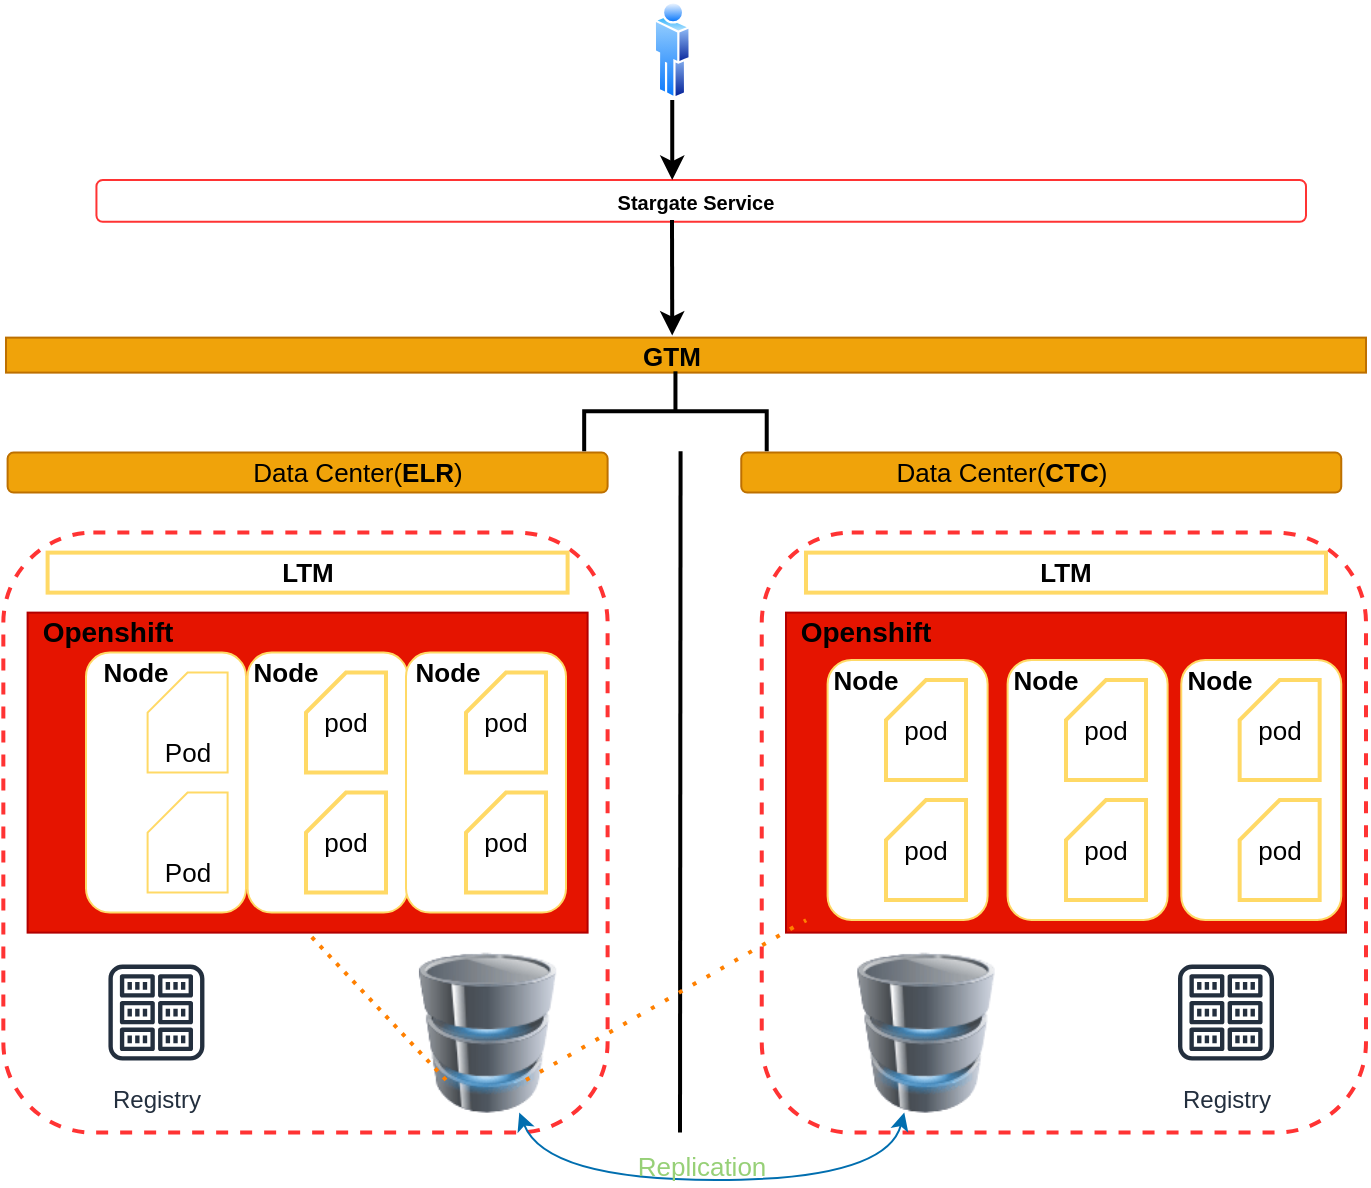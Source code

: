 <mxfile version="14.5.7" type="github">
  <diagram id="MtbKMPOXMnYXm8d6PsFU" name="Page-1">
    <mxGraphModel dx="1038" dy="2191" grid="1" gridSize="10" guides="1" tooltips="1" connect="1" arrows="1" fold="1" page="1" pageScale="1" pageWidth="1100" pageHeight="850" math="0" shadow="0">
      <root>
        <mxCell id="0" />
        <mxCell id="MlDcXop1AC1W3A7whgLZ-9" parent="0" />
        <object label="" id="MlDcXop1AC1W3A7whgLZ-16">
          <mxCell style="whiteSpace=wrap;html=1;shadow=0;dashed=0;verticalAlign=top;labelBackgroundColor=white;spacingTop=3;fillColor=#f0a30a;strokeColor=#BD7000;fontColor=#ffffff;fontStyle=1;labelBorderColor=none;fontSize=13;" parent="MlDcXop1AC1W3A7whgLZ-9" vertex="1">
            <mxGeometry x="80" y="-1501.19" width="680" height="17.5" as="geometry" />
          </mxCell>
        </object>
        <mxCell id="MlDcXop1AC1W3A7whgLZ-18" value="&lt;b&gt;GTM&lt;/b&gt;" style="text;html=1;strokeColor=none;fillColor=none;align=center;verticalAlign=middle;whiteSpace=wrap;rounded=0;fontSize=13;" parent="MlDcXop1AC1W3A7whgLZ-9" vertex="1">
          <mxGeometry x="393.12" y="-1502.19" width="40" height="20" as="geometry" />
        </mxCell>
        <mxCell id="MlDcXop1AC1W3A7whgLZ-19" value="" style="shape=ext;rounded=1;html=1;whiteSpace=wrap;dashed=1;fontSize=13;align=left;strokeColor=#FF3333;strokeWidth=2;" parent="MlDcXop1AC1W3A7whgLZ-9" vertex="1">
          <mxGeometry x="78.67" y="-1403.69" width="302.13" height="300" as="geometry" />
        </mxCell>
        <mxCell id="MlDcXop1AC1W3A7whgLZ-21" value="" style="rounded=1;whiteSpace=wrap;html=1;fontSize=13;fillColor=#f0a30a;strokeColor=#BD7000;fontColor=#ffffff;" parent="MlDcXop1AC1W3A7whgLZ-9" vertex="1">
          <mxGeometry x="80.8" y="-1443.69" width="300" height="20" as="geometry" />
        </mxCell>
        <mxCell id="MlDcXop1AC1W3A7whgLZ-22" value="Data Center(&lt;b&gt;ELR&lt;/b&gt;)" style="text;html=1;strokeColor=none;fillColor=none;align=center;verticalAlign=middle;whiteSpace=wrap;rounded=0;fontSize=13;" parent="MlDcXop1AC1W3A7whgLZ-9" vertex="1">
          <mxGeometry x="170.8" y="-1443.69" width="170" height="20" as="geometry" />
        </mxCell>
        <mxCell id="MlDcXop1AC1W3A7whgLZ-23" value="" style="rounded=1;whiteSpace=wrap;html=1;fontSize=13;fillColor=#f0a30a;strokeColor=#BD7000;fontColor=#ffffff;" parent="MlDcXop1AC1W3A7whgLZ-9" vertex="1">
          <mxGeometry x="447.63" y="-1443.69" width="300" height="20" as="geometry" />
        </mxCell>
        <mxCell id="MlDcXop1AC1W3A7whgLZ-24" value="Data Center(&lt;b&gt;CTC&lt;/b&gt;)" style="text;html=1;strokeColor=none;fillColor=none;align=center;verticalAlign=middle;whiteSpace=wrap;rounded=0;fontSize=13;" parent="MlDcXop1AC1W3A7whgLZ-9" vertex="1">
          <mxGeometry x="493.38" y="-1443.69" width="170" height="20" as="geometry" />
        </mxCell>
        <mxCell id="MlDcXop1AC1W3A7whgLZ-25" value="" style="strokeWidth=2;html=1;shape=mxgraph.flowchart.annotation_2;align=left;labelPosition=right;pointerEvents=1;fontSize=13;rotation=90;" parent="MlDcXop1AC1W3A7whgLZ-9" vertex="1">
          <mxGeometry x="394.76" y="-1510" width="39.93" height="91.27" as="geometry" />
        </mxCell>
        <mxCell id="MlDcXop1AC1W3A7whgLZ-27" value="&lt;b&gt;LTM&lt;/b&gt;" style="rounded=0;whiteSpace=wrap;html=1;fontSize=13;strokeColor=#FFD966;strokeWidth=2;" parent="MlDcXop1AC1W3A7whgLZ-9" vertex="1">
          <mxGeometry x="100.8" y="-1393.69" width="260" height="20" as="geometry" />
        </mxCell>
        <mxCell id="MlDcXop1AC1W3A7whgLZ-28" value="" style="shape=ext;rounded=1;html=1;whiteSpace=wrap;fontSize=13;align=left;strokeColor=#FF3333;" parent="MlDcXop1AC1W3A7whgLZ-9" vertex="1">
          <mxGeometry x="125.22" y="-1580" width="604.78" height="20.89" as="geometry" />
        </mxCell>
        <mxCell id="MlDcXop1AC1W3A7whgLZ-29" value="&lt;font style=&quot;font-size: 10px&quot;&gt;&lt;b&gt;Stargate Service&lt;/b&gt;&lt;/font&gt;" style="text;html=1;strokeColor=none;fillColor=none;align=center;verticalAlign=middle;whiteSpace=wrap;rounded=0;fontSize=13;" parent="MlDcXop1AC1W3A7whgLZ-9" vertex="1">
          <mxGeometry x="379.8" y="-1580" width="90" height="20" as="geometry" />
        </mxCell>
        <mxCell id="MlDcXop1AC1W3A7whgLZ-32" value="" style="rounded=0;whiteSpace=wrap;html=1;strokeColor=#B20000;fontSize=13;fillColor=#e51400;fontColor=#ffffff;" parent="MlDcXop1AC1W3A7whgLZ-9" vertex="1">
          <mxGeometry x="90.8" y="-1363.69" width="280" height="160" as="geometry" />
        </mxCell>
        <mxCell id="MlDcXop1AC1W3A7whgLZ-33" value="&lt;b&gt;&lt;font style=&quot;font-size: 14px&quot;&gt;Openshift&lt;/font&gt;&lt;/b&gt;" style="text;html=1;strokeColor=none;fillColor=none;align=center;verticalAlign=middle;whiteSpace=wrap;rounded=0;fontSize=13;" parent="MlDcXop1AC1W3A7whgLZ-9" vertex="1">
          <mxGeometry x="110.8" y="-1363.69" width="40" height="20" as="geometry" />
        </mxCell>
        <mxCell id="MlDcXop1AC1W3A7whgLZ-34" value="" style="rounded=1;whiteSpace=wrap;html=1;strokeColor=#FFD966;fontSize=13;" parent="MlDcXop1AC1W3A7whgLZ-9" vertex="1">
          <mxGeometry x="120" y="-1343.69" width="80" height="130" as="geometry" />
        </mxCell>
        <mxCell id="MlDcXop1AC1W3A7whgLZ-35" value="&lt;b&gt;Node&lt;/b&gt;" style="text;html=1;strokeColor=none;fillColor=none;align=center;verticalAlign=middle;whiteSpace=wrap;rounded=0;fontSize=13;" parent="MlDcXop1AC1W3A7whgLZ-9" vertex="1">
          <mxGeometry x="125.22" y="-1343.69" width="40" height="20" as="geometry" />
        </mxCell>
        <mxCell id="vLLnf83wIPIp4JsTKj6S-0" value="" style="shape=card;whiteSpace=wrap;html=1;strokeColor=#FFD966;fontSize=13;size=20;" vertex="1" parent="MlDcXop1AC1W3A7whgLZ-9">
          <mxGeometry x="150.8" y="-1333.69" width="40" height="50" as="geometry" />
        </mxCell>
        <mxCell id="vLLnf83wIPIp4JsTKj6S-1" value="" style="shape=card;whiteSpace=wrap;html=1;strokeColor=#FFD966;fontSize=13;size=20;" vertex="1" parent="MlDcXop1AC1W3A7whgLZ-9">
          <mxGeometry x="150.8" y="-1273.69" width="40" height="50" as="geometry" />
        </mxCell>
        <mxCell id="vLLnf83wIPIp4JsTKj6S-6" value="Pod" style="text;html=1;strokeColor=none;fillColor=none;align=center;verticalAlign=middle;whiteSpace=wrap;rounded=0;fontSize=13;" vertex="1" parent="MlDcXop1AC1W3A7whgLZ-9">
          <mxGeometry x="150.8" y="-1303.69" width="40" height="20" as="geometry" />
        </mxCell>
        <mxCell id="vLLnf83wIPIp4JsTKj6S-8" value="Pod" style="text;html=1;strokeColor=none;fillColor=none;align=center;verticalAlign=middle;whiteSpace=wrap;rounded=0;fontSize=13;" vertex="1" parent="MlDcXop1AC1W3A7whgLZ-9">
          <mxGeometry x="150.8" y="-1243.69" width="40" height="20" as="geometry" />
        </mxCell>
        <mxCell id="vLLnf83wIPIp4JsTKj6S-18" value="Registry" style="outlineConnect=0;fontColor=#232F3E;gradientColor=none;strokeColor=#232F3E;fillColor=#ffffff;dashed=0;verticalLabelPosition=bottom;verticalAlign=top;align=center;html=1;fontSize=12;fontStyle=0;aspect=fixed;shape=mxgraph.aws4.resourceIcon;resIcon=mxgraph.aws4.registry;" vertex="1" parent="MlDcXop1AC1W3A7whgLZ-9">
          <mxGeometry x="125.22" y="-1193.69" width="60" height="60" as="geometry" />
        </mxCell>
        <mxCell id="vLLnf83wIPIp4JsTKj6S-19" value="" style="image;html=1;image=img/lib/clip_art/computers/Database_128x128.png;strokeColor=#FFD966;fontSize=13;" vertex="1" parent="MlDcXop1AC1W3A7whgLZ-9">
          <mxGeometry x="280.8" y="-1193.69" width="80" height="80" as="geometry" />
        </mxCell>
        <mxCell id="vLLnf83wIPIp4JsTKj6S-20" value="" style="shape=ext;rounded=1;html=1;whiteSpace=wrap;dashed=1;fontSize=13;align=left;strokeColor=#FF3333;strokeWidth=2;" vertex="1" parent="MlDcXop1AC1W3A7whgLZ-9">
          <mxGeometry x="457.87" y="-1403.69" width="302.13" height="300" as="geometry" />
        </mxCell>
        <mxCell id="vLLnf83wIPIp4JsTKj6S-21" value="&lt;b&gt;LTM&lt;/b&gt;" style="rounded=0;whiteSpace=wrap;html=1;fontSize=13;strokeColor=#FFD966;strokeWidth=2;" vertex="1" parent="MlDcXop1AC1W3A7whgLZ-9">
          <mxGeometry x="480" y="-1393.69" width="260" height="20" as="geometry" />
        </mxCell>
        <mxCell id="vLLnf83wIPIp4JsTKj6S-22" value="" style="rounded=0;whiteSpace=wrap;html=1;strokeColor=#B20000;fontSize=13;fillColor=#e51400;fontColor=#ffffff;" vertex="1" parent="MlDcXop1AC1W3A7whgLZ-9">
          <mxGeometry x="470" y="-1363.69" width="280" height="160" as="geometry" />
        </mxCell>
        <mxCell id="vLLnf83wIPIp4JsTKj6S-23" value="&lt;b&gt;&lt;font style=&quot;font-size: 14px&quot;&gt;Openshift&lt;/font&gt;&lt;/b&gt;" style="text;html=1;strokeColor=none;fillColor=none;align=center;verticalAlign=middle;whiteSpace=wrap;rounded=0;fontSize=13;" vertex="1" parent="MlDcXop1AC1W3A7whgLZ-9">
          <mxGeometry x="490" y="-1363.69" width="40" height="20" as="geometry" />
        </mxCell>
        <mxCell id="vLLnf83wIPIp4JsTKj6S-25" value="Node" style="text;html=1;strokeColor=none;fillColor=none;align=center;verticalAlign=middle;whiteSpace=wrap;rounded=0;fontSize=13;" vertex="1" parent="MlDcXop1AC1W3A7whgLZ-9">
          <mxGeometry x="500" y="-1333.69" width="40" height="20" as="geometry" />
        </mxCell>
        <mxCell id="vLLnf83wIPIp4JsTKj6S-38" value="Registry" style="outlineConnect=0;fontColor=#232F3E;gradientColor=none;strokeColor=#232F3E;fillColor=#ffffff;dashed=0;verticalLabelPosition=bottom;verticalAlign=top;align=center;html=1;fontSize=12;fontStyle=0;aspect=fixed;shape=mxgraph.aws4.resourceIcon;resIcon=mxgraph.aws4.registry;" vertex="1" parent="MlDcXop1AC1W3A7whgLZ-9">
          <mxGeometry x="660" y="-1193.69" width="60" height="60" as="geometry" />
        </mxCell>
        <mxCell id="vLLnf83wIPIp4JsTKj6S-39" value="" style="image;html=1;image=img/lib/clip_art/computers/Database_128x128.png;strokeColor=#FFD966;fontSize=13;" vertex="1" parent="MlDcXop1AC1W3A7whgLZ-9">
          <mxGeometry x="500" y="-1193.69" width="80" height="80" as="geometry" />
        </mxCell>
        <mxCell id="vLLnf83wIPIp4JsTKj6S-41" value="" style="endArrow=none;html=1;fontSize=13;entryX=1;entryY=0.5;entryDx=0;entryDy=0;entryPerimeter=0;strokeWidth=2;" edge="1" parent="MlDcXop1AC1W3A7whgLZ-9">
          <mxGeometry width="50" height="50" relative="1" as="geometry">
            <mxPoint x="417" y="-1103.69" as="sourcePoint" />
            <mxPoint x="417.285" y="-1444.405" as="targetPoint" />
          </mxGeometry>
        </mxCell>
        <mxCell id="vLLnf83wIPIp4JsTKj6S-45" value="" style="edgeStyle=orthogonalEdgeStyle;rounded=0;orthogonalLoop=1;jettySize=auto;html=1;strokeWidth=2;fontSize=13;" edge="1" parent="MlDcXop1AC1W3A7whgLZ-9" source="vLLnf83wIPIp4JsTKj6S-42" target="MlDcXop1AC1W3A7whgLZ-29">
          <mxGeometry relative="1" as="geometry">
            <Array as="points">
              <mxPoint x="413" y="-1580" />
              <mxPoint x="413" y="-1580" />
            </Array>
          </mxGeometry>
        </mxCell>
        <mxCell id="vLLnf83wIPIp4JsTKj6S-42" value="" style="aspect=fixed;perimeter=ellipsePerimeter;html=1;align=center;shadow=0;dashed=0;spacingTop=3;image;image=img/lib/active_directory/user.svg;" vertex="1" parent="MlDcXop1AC1W3A7whgLZ-9">
          <mxGeometry x="403.87" y="-1670" width="18.5" height="50" as="geometry" />
        </mxCell>
        <mxCell id="vLLnf83wIPIp4JsTKj6S-43" value="" style="endArrow=classic;html=1;strokeWidth=2;fontSize=13;entryX=0.5;entryY=0;entryDx=0;entryDy=0;" edge="1" parent="MlDcXop1AC1W3A7whgLZ-9" target="MlDcXop1AC1W3A7whgLZ-18">
          <mxGeometry width="50" height="50" relative="1" as="geometry">
            <mxPoint x="413" y="-1560" as="sourcePoint" />
            <mxPoint x="490" y="-1580" as="targetPoint" />
          </mxGeometry>
        </mxCell>
        <mxCell id="vLLnf83wIPIp4JsTKj6S-46" value="" style="rounded=1;whiteSpace=wrap;html=1;strokeColor=#FFD966;fontSize=13;" vertex="1" parent="MlDcXop1AC1W3A7whgLZ-9">
          <mxGeometry x="200.8" y="-1343.69" width="80" height="130" as="geometry" />
        </mxCell>
        <mxCell id="vLLnf83wIPIp4JsTKj6S-47" value="" style="rounded=1;whiteSpace=wrap;html=1;strokeColor=#FFD966;fontSize=13;" vertex="1" parent="MlDcXop1AC1W3A7whgLZ-9">
          <mxGeometry x="280" y="-1343.69" width="80" height="130" as="geometry" />
        </mxCell>
        <mxCell id="vLLnf83wIPIp4JsTKj6S-48" value="&lt;b&gt;Node&lt;/b&gt;" style="text;html=1;strokeColor=none;fillColor=none;align=center;verticalAlign=middle;whiteSpace=wrap;rounded=0;fontSize=13;" vertex="1" parent="MlDcXop1AC1W3A7whgLZ-9">
          <mxGeometry x="200" y="-1343.69" width="40" height="20" as="geometry" />
        </mxCell>
        <mxCell id="vLLnf83wIPIp4JsTKj6S-49" value="&lt;b&gt;Node&lt;/b&gt;" style="text;html=1;strokeColor=none;fillColor=none;align=center;verticalAlign=middle;whiteSpace=wrap;rounded=0;fontSize=13;" vertex="1" parent="MlDcXop1AC1W3A7whgLZ-9">
          <mxGeometry x="280.8" y="-1343.69" width="40" height="20" as="geometry" />
        </mxCell>
        <mxCell id="vLLnf83wIPIp4JsTKj6S-53" value="pod" style="shape=card;whiteSpace=wrap;html=1;strokeWidth=2;fillColor=none;fontSize=13;size=20;strokeColor=#FFD966;" vertex="1" parent="MlDcXop1AC1W3A7whgLZ-9">
          <mxGeometry x="310" y="-1273.69" width="40" height="50" as="geometry" />
        </mxCell>
        <mxCell id="vLLnf83wIPIp4JsTKj6S-54" value="pod" style="shape=card;whiteSpace=wrap;html=1;strokeWidth=2;fillColor=none;fontSize=13;size=20;strokeColor=#FFD966;" vertex="1" parent="MlDcXop1AC1W3A7whgLZ-9">
          <mxGeometry x="310" y="-1333.69" width="40" height="50" as="geometry" />
        </mxCell>
        <mxCell id="vLLnf83wIPIp4JsTKj6S-55" value="pod" style="shape=card;whiteSpace=wrap;html=1;strokeWidth=2;fontSize=13;size=20;strokeColor=#FFD966;" vertex="1" parent="MlDcXop1AC1W3A7whgLZ-9">
          <mxGeometry x="230" y="-1273.69" width="40" height="50" as="geometry" />
        </mxCell>
        <mxCell id="vLLnf83wIPIp4JsTKj6S-56" value="pod" style="shape=card;whiteSpace=wrap;html=1;strokeWidth=2;fontSize=13;size=20;strokeColor=#FFD966;" vertex="1" parent="MlDcXop1AC1W3A7whgLZ-9">
          <mxGeometry x="230" y="-1333.69" width="40" height="50" as="geometry" />
        </mxCell>
        <mxCell id="vLLnf83wIPIp4JsTKj6S-57" value="" style="rounded=1;whiteSpace=wrap;html=1;strokeColor=#FFD966;fontSize=13;" vertex="1" parent="MlDcXop1AC1W3A7whgLZ-9">
          <mxGeometry x="490.8" y="-1340" width="80" height="130" as="geometry" />
        </mxCell>
        <mxCell id="vLLnf83wIPIp4JsTKj6S-58" value="&lt;b&gt;Node&lt;/b&gt;" style="text;html=1;strokeColor=none;fillColor=none;align=center;verticalAlign=middle;whiteSpace=wrap;rounded=0;fontSize=13;" vertex="1" parent="MlDcXop1AC1W3A7whgLZ-9">
          <mxGeometry x="490" y="-1340" width="40" height="20" as="geometry" />
        </mxCell>
        <mxCell id="vLLnf83wIPIp4JsTKj6S-59" value="pod" style="shape=card;whiteSpace=wrap;html=1;strokeWidth=2;fontSize=13;size=20;strokeColor=#FFD966;" vertex="1" parent="MlDcXop1AC1W3A7whgLZ-9">
          <mxGeometry x="520" y="-1270" width="40" height="50" as="geometry" />
        </mxCell>
        <mxCell id="vLLnf83wIPIp4JsTKj6S-60" value="pod" style="shape=card;whiteSpace=wrap;html=1;strokeWidth=2;fontSize=13;size=20;strokeColor=#FFD966;" vertex="1" parent="MlDcXop1AC1W3A7whgLZ-9">
          <mxGeometry x="520" y="-1330" width="40" height="50" as="geometry" />
        </mxCell>
        <mxCell id="vLLnf83wIPIp4JsTKj6S-61" value="" style="rounded=1;whiteSpace=wrap;html=1;strokeColor=#FFD966;fontSize=13;" vertex="1" parent="MlDcXop1AC1W3A7whgLZ-9">
          <mxGeometry x="580.8" y="-1340" width="80" height="130" as="geometry" />
        </mxCell>
        <mxCell id="vLLnf83wIPIp4JsTKj6S-62" value="&lt;b&gt;Node&lt;/b&gt;" style="text;html=1;strokeColor=none;fillColor=none;align=center;verticalAlign=middle;whiteSpace=wrap;rounded=0;fontSize=13;" vertex="1" parent="MlDcXop1AC1W3A7whgLZ-9">
          <mxGeometry x="580" y="-1340" width="40" height="20" as="geometry" />
        </mxCell>
        <mxCell id="vLLnf83wIPIp4JsTKj6S-63" value="pod" style="shape=card;whiteSpace=wrap;html=1;strokeWidth=2;fontSize=13;size=20;strokeColor=#FFD966;" vertex="1" parent="MlDcXop1AC1W3A7whgLZ-9">
          <mxGeometry x="610" y="-1270" width="40" height="50" as="geometry" />
        </mxCell>
        <mxCell id="vLLnf83wIPIp4JsTKj6S-64" value="pod" style="shape=card;whiteSpace=wrap;html=1;strokeWidth=2;fontSize=13;size=20;strokeColor=#FFD966;" vertex="1" parent="MlDcXop1AC1W3A7whgLZ-9">
          <mxGeometry x="610" y="-1330" width="40" height="50" as="geometry" />
        </mxCell>
        <mxCell id="vLLnf83wIPIp4JsTKj6S-65" value="" style="rounded=1;whiteSpace=wrap;html=1;strokeColor=#FFD966;fontSize=13;" vertex="1" parent="MlDcXop1AC1W3A7whgLZ-9">
          <mxGeometry x="667.63" y="-1340" width="80" height="130" as="geometry" />
        </mxCell>
        <mxCell id="vLLnf83wIPIp4JsTKj6S-66" value="&lt;b&gt;Node&lt;/b&gt;" style="text;html=1;strokeColor=none;fillColor=none;align=center;verticalAlign=middle;whiteSpace=wrap;rounded=0;fontSize=13;" vertex="1" parent="MlDcXop1AC1W3A7whgLZ-9">
          <mxGeometry x="666.83" y="-1340" width="40" height="20" as="geometry" />
        </mxCell>
        <mxCell id="vLLnf83wIPIp4JsTKj6S-67" value="pod" style="shape=card;whiteSpace=wrap;html=1;strokeWidth=2;fontSize=13;size=20;strokeColor=#FFD966;" vertex="1" parent="MlDcXop1AC1W3A7whgLZ-9">
          <mxGeometry x="696.83" y="-1270" width="40" height="50" as="geometry" />
        </mxCell>
        <mxCell id="vLLnf83wIPIp4JsTKj6S-68" value="pod" style="shape=card;whiteSpace=wrap;html=1;strokeWidth=2;fontSize=13;size=20;strokeColor=#FFD966;" vertex="1" parent="MlDcXop1AC1W3A7whgLZ-9">
          <mxGeometry x="696.83" y="-1330" width="40" height="50" as="geometry" />
        </mxCell>
        <mxCell id="vLLnf83wIPIp4JsTKj6S-74" value="" style="endArrow=classic;startArrow=classic;html=1;strokeWidth=1;fontSize=13;curved=1;fillColor=#1ba1e2;strokeColor=#006EAF;" edge="1" parent="MlDcXop1AC1W3A7whgLZ-9" source="vLLnf83wIPIp4JsTKj6S-19" target="vLLnf83wIPIp4JsTKj6S-39">
          <mxGeometry width="50" height="50" relative="1" as="geometry">
            <mxPoint x="380" y="-1160" as="sourcePoint" />
            <mxPoint x="430" y="-1210" as="targetPoint" />
            <Array as="points">
              <mxPoint x="350" y="-1080" />
              <mxPoint x="520" y="-1080" />
            </Array>
          </mxGeometry>
        </mxCell>
        <mxCell id="vLLnf83wIPIp4JsTKj6S-77" value="Replication" style="text;html=1;strokeColor=none;fillColor=none;align=center;verticalAlign=middle;whiteSpace=wrap;rounded=0;fontSize=13;fontColor=#97D077;" vertex="1" parent="MlDcXop1AC1W3A7whgLZ-9">
          <mxGeometry x="407.63" y="-1097" width="40" height="20" as="geometry" />
        </mxCell>
        <mxCell id="vLLnf83wIPIp4JsTKj6S-79" value="" style="endArrow=none;dashed=1;html=1;dashPattern=1 3;strokeWidth=2;fontSize=13;fontColor=#97D077;entryX=0.036;entryY=0.961;entryDx=0;entryDy=0;entryPerimeter=0;exitX=0.74;exitY=0.796;exitDx=0;exitDy=0;exitPerimeter=0;strokeColor=#FF8000;" edge="1" parent="MlDcXop1AC1W3A7whgLZ-9" source="vLLnf83wIPIp4JsTKj6S-19" target="vLLnf83wIPIp4JsTKj6S-22">
          <mxGeometry width="50" height="50" relative="1" as="geometry">
            <mxPoint x="380" y="-1170" as="sourcePoint" />
            <mxPoint x="430" y="-1220" as="targetPoint" />
          </mxGeometry>
        </mxCell>
        <mxCell id="vLLnf83wIPIp4JsTKj6S-82" value="" style="endArrow=none;html=1;strokeWidth=2;fontSize=13;fontColor=#97D077;entryX=0.5;entryY=1;entryDx=0;entryDy=0;strokeColor=#FF8000;dashed=1;dashPattern=1 2;" edge="1" parent="MlDcXop1AC1W3A7whgLZ-9" target="MlDcXop1AC1W3A7whgLZ-32">
          <mxGeometry width="50" height="50" relative="1" as="geometry">
            <mxPoint x="300" y="-1130" as="sourcePoint" />
            <mxPoint x="255.8" y="-1210" as="targetPoint" />
          </mxGeometry>
        </mxCell>
      </root>
    </mxGraphModel>
  </diagram>
</mxfile>
